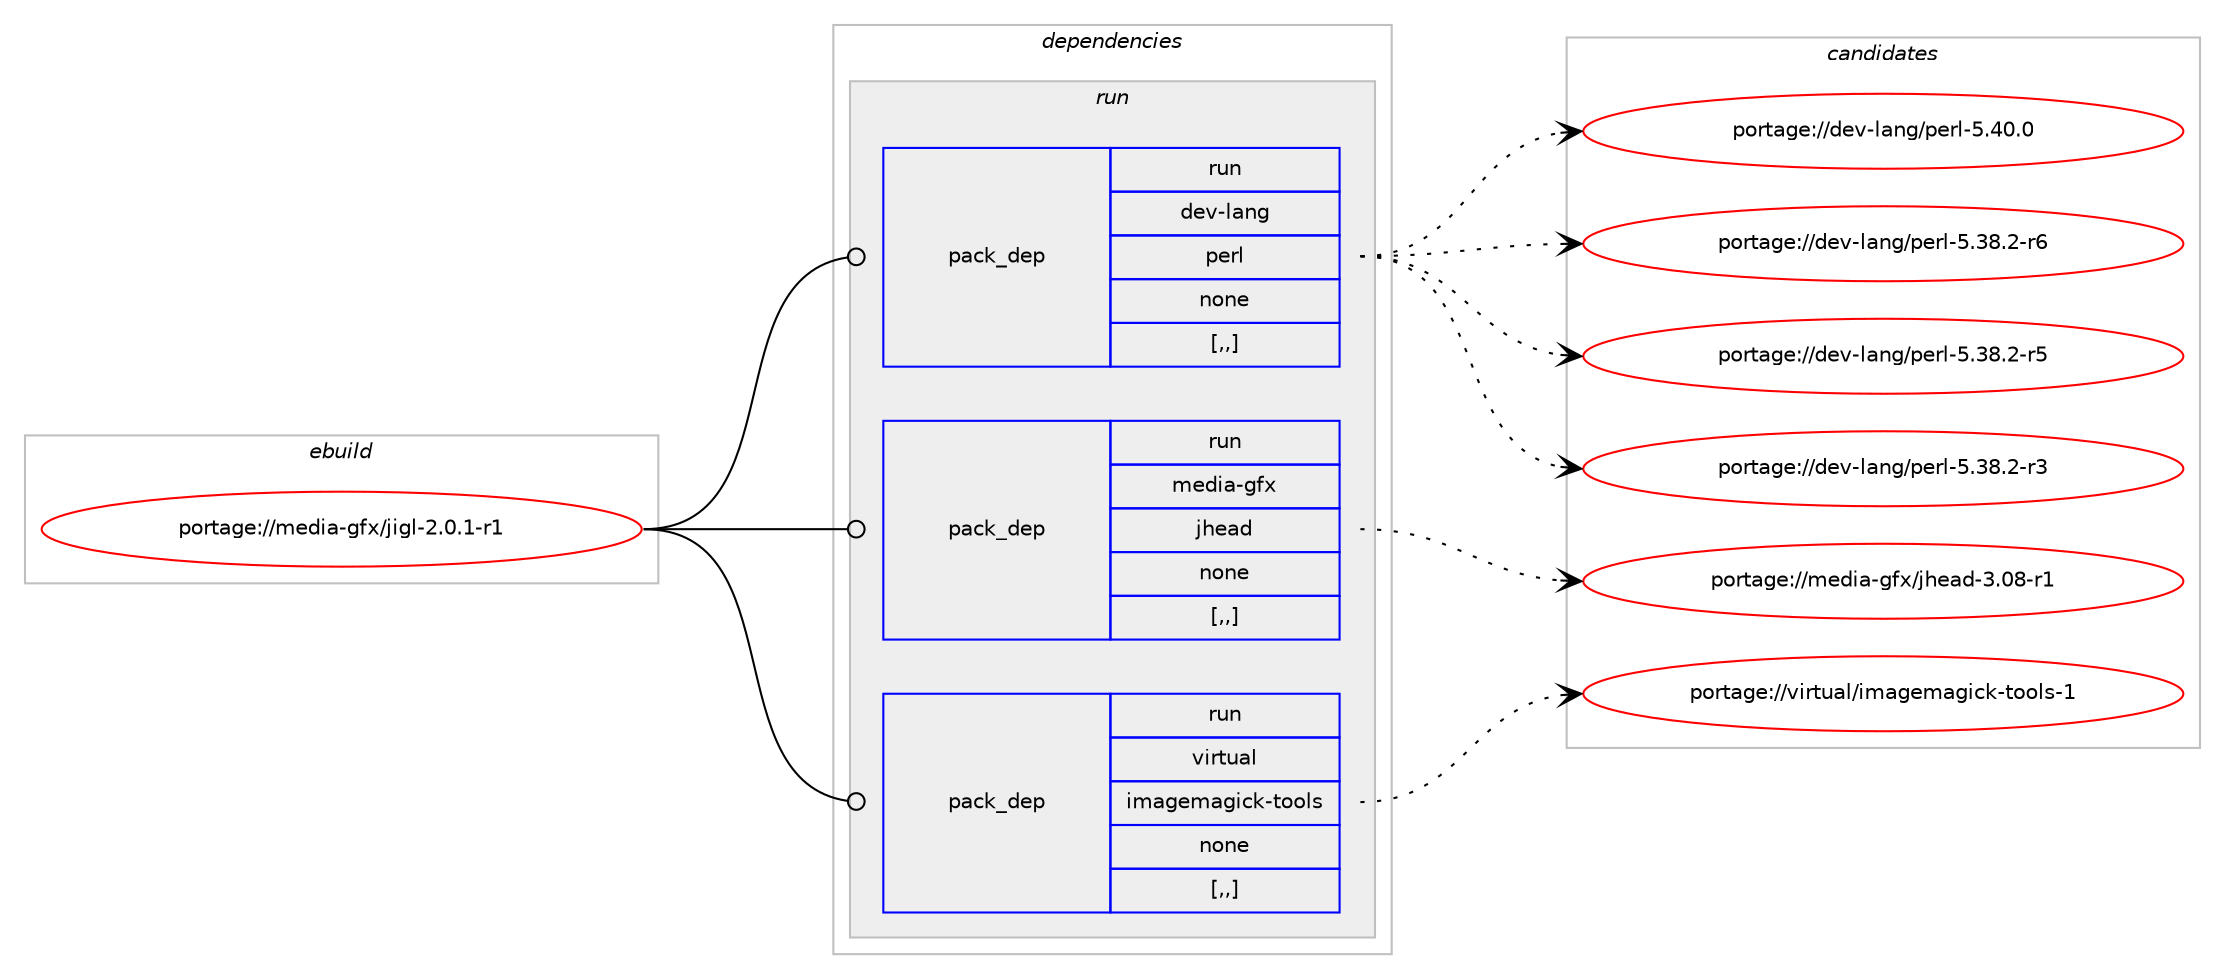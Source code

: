 digraph prolog {

# *************
# Graph options
# *************

newrank=true;
concentrate=true;
compound=true;
graph [rankdir=LR,fontname=Helvetica,fontsize=10,ranksep=1.5];#, ranksep=2.5, nodesep=0.2];
edge  [arrowhead=vee];
node  [fontname=Helvetica,fontsize=10];

# **********
# The ebuild
# **********

subgraph cluster_leftcol {
color=gray;
label=<<i>ebuild</i>>;
id [label="portage://media-gfx/jigl-2.0.1-r1", color=red, width=4, href="../media-gfx/jigl-2.0.1-r1.svg"];
}

# ****************
# The dependencies
# ****************

subgraph cluster_midcol {
color=gray;
label=<<i>dependencies</i>>;
subgraph cluster_compile {
fillcolor="#eeeeee";
style=filled;
label=<<i>compile</i>>;
}
subgraph cluster_compileandrun {
fillcolor="#eeeeee";
style=filled;
label=<<i>compile and run</i>>;
}
subgraph cluster_run {
fillcolor="#eeeeee";
style=filled;
label=<<i>run</i>>;
subgraph pack215476 {
dependency291349 [label=<<TABLE BORDER="0" CELLBORDER="1" CELLSPACING="0" CELLPADDING="4" WIDTH="220"><TR><TD ROWSPAN="6" CELLPADDING="30">pack_dep</TD></TR><TR><TD WIDTH="110">run</TD></TR><TR><TD>dev-lang</TD></TR><TR><TD>perl</TD></TR><TR><TD>none</TD></TR><TR><TD>[,,]</TD></TR></TABLE>>, shape=none, color=blue];
}
id:e -> dependency291349:w [weight=20,style="solid",arrowhead="odot"];
subgraph pack215477 {
dependency291350 [label=<<TABLE BORDER="0" CELLBORDER="1" CELLSPACING="0" CELLPADDING="4" WIDTH="220"><TR><TD ROWSPAN="6" CELLPADDING="30">pack_dep</TD></TR><TR><TD WIDTH="110">run</TD></TR><TR><TD>media-gfx</TD></TR><TR><TD>jhead</TD></TR><TR><TD>none</TD></TR><TR><TD>[,,]</TD></TR></TABLE>>, shape=none, color=blue];
}
id:e -> dependency291350:w [weight=20,style="solid",arrowhead="odot"];
subgraph pack215478 {
dependency291351 [label=<<TABLE BORDER="0" CELLBORDER="1" CELLSPACING="0" CELLPADDING="4" WIDTH="220"><TR><TD ROWSPAN="6" CELLPADDING="30">pack_dep</TD></TR><TR><TD WIDTH="110">run</TD></TR><TR><TD>virtual</TD></TR><TR><TD>imagemagick-tools</TD></TR><TR><TD>none</TD></TR><TR><TD>[,,]</TD></TR></TABLE>>, shape=none, color=blue];
}
id:e -> dependency291351:w [weight=20,style="solid",arrowhead="odot"];
}
}

# **************
# The candidates
# **************

subgraph cluster_choices {
rank=same;
color=gray;
label=<<i>candidates</i>>;

subgraph choice215476 {
color=black;
nodesep=1;
choice10010111845108971101034711210111410845534652484648 [label="portage://dev-lang/perl-5.40.0", color=red, width=4,href="../dev-lang/perl-5.40.0.svg"];
choice100101118451089711010347112101114108455346515646504511454 [label="portage://dev-lang/perl-5.38.2-r6", color=red, width=4,href="../dev-lang/perl-5.38.2-r6.svg"];
choice100101118451089711010347112101114108455346515646504511453 [label="portage://dev-lang/perl-5.38.2-r5", color=red, width=4,href="../dev-lang/perl-5.38.2-r5.svg"];
choice100101118451089711010347112101114108455346515646504511451 [label="portage://dev-lang/perl-5.38.2-r3", color=red, width=4,href="../dev-lang/perl-5.38.2-r3.svg"];
dependency291349:e -> choice10010111845108971101034711210111410845534652484648:w [style=dotted,weight="100"];
dependency291349:e -> choice100101118451089711010347112101114108455346515646504511454:w [style=dotted,weight="100"];
dependency291349:e -> choice100101118451089711010347112101114108455346515646504511453:w [style=dotted,weight="100"];
dependency291349:e -> choice100101118451089711010347112101114108455346515646504511451:w [style=dotted,weight="100"];
}
subgraph choice215477 {
color=black;
nodesep=1;
choice1091011001059745103102120471061041019710045514648564511449 [label="portage://media-gfx/jhead-3.08-r1", color=red, width=4,href="../media-gfx/jhead-3.08-r1.svg"];
dependency291350:e -> choice1091011001059745103102120471061041019710045514648564511449:w [style=dotted,weight="100"];
}
subgraph choice215478 {
color=black;
nodesep=1;
choice1181051141161179710847105109971031011099710310599107451161111111081154549 [label="portage://virtual/imagemagick-tools-1", color=red, width=4,href="../virtual/imagemagick-tools-1.svg"];
dependency291351:e -> choice1181051141161179710847105109971031011099710310599107451161111111081154549:w [style=dotted,weight="100"];
}
}

}
